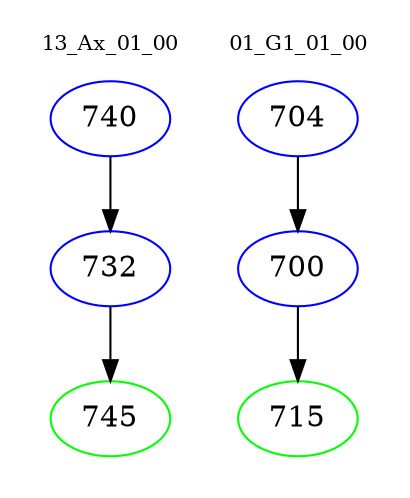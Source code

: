 digraph{
subgraph cluster_0 {
color = white
label = "13_Ax_01_00";
fontsize=10;
T0_740 [label="740", color="blue"]
T0_740 -> T0_732 [color="black"]
T0_732 [label="732", color="blue"]
T0_732 -> T0_745 [color="black"]
T0_745 [label="745", color="green"]
}
subgraph cluster_1 {
color = white
label = "01_G1_01_00";
fontsize=10;
T1_704 [label="704", color="blue"]
T1_704 -> T1_700 [color="black"]
T1_700 [label="700", color="blue"]
T1_700 -> T1_715 [color="black"]
T1_715 [label="715", color="green"]
}
}
